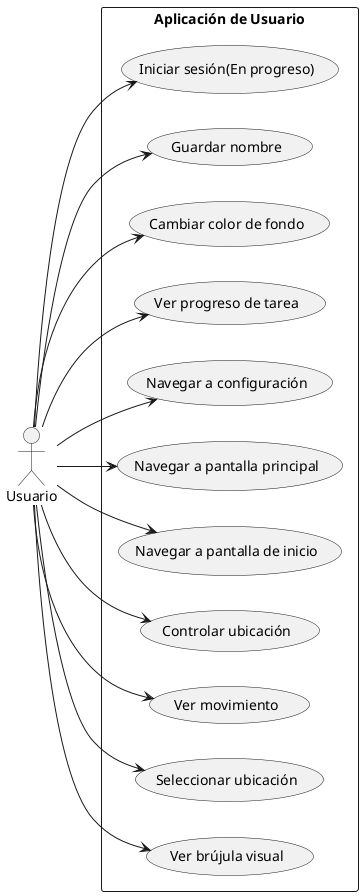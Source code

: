 @startuml
left to right direction

actor Usuario as User

rectangle "Aplicación de Usuario" {
    usecase "Iniciar sesión(En progreso)" as UC1
    usecase "Guardar nombre" as UC2
    usecase "Cambiar color de fondo" as UC3
    usecase "Ver progreso de tarea" as UC4
    usecase "Navegar a configuración" as UC5
    usecase "Navegar a pantalla principal" as UC6
    usecase "Navegar a pantalla de inicio" as UC7
    usecase "Controlar ubicación" as UC8
    usecase "Ver movimiento" as UC9
    usecase "Seleccionar ubicación" as UC10
    usecase "Ver brújula visual" as UC11
}

User --> UC1
User --> UC2
User --> UC3
User --> UC4
User --> UC5
User --> UC6
User --> UC7
User --> UC8
User --> UC9
User --> UC10
User --> UC11

@enduml